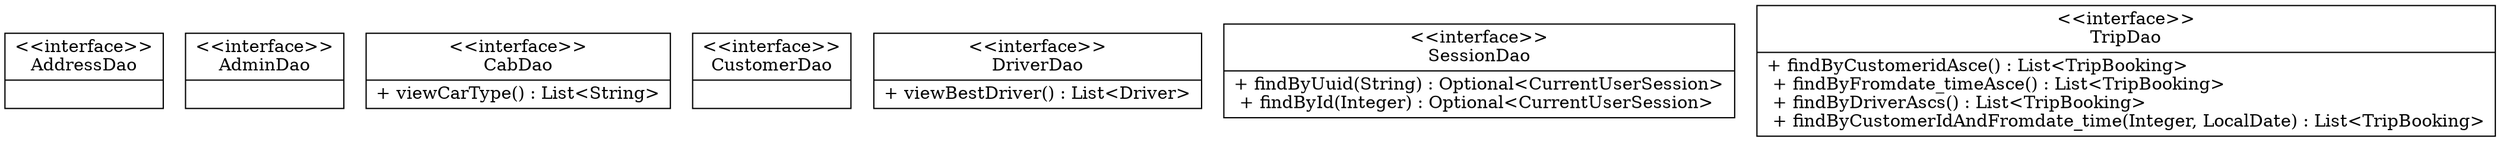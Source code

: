 digraph "package" {

splines  = ortho;
fontname = "Inconsolata";

node [colorscheme = ylgnbu4];
edge [colorscheme = dark28, dir = both];

AddressDao  [shape = record, pos = "1.681,0.583!"     , label = "{ \<\<interface\>\>\nAddressDao |  }"];
AdminDao    [shape = record, pos = "4.250,0.583!"     , label = "{ \<\<interface\>\>\nAdminDao |  }"];
CabDao      [shape = record, pos = "2.764,1.944!"     , label = "{ \<\<interface\>\>\nCabDao | + viewCarType() : List\<String\>\l }"];
CustomerDao [shape = record, pos = "-1.056,0.583!"    , label = "{ \<\<interface\>\>\nCustomerDao |  }"];
DriverDao   [shape = record, pos = "-1.056,1.944!"    , label = "{ \<\<interface\>\>\nDriverDao | + viewBestDriver() : List\<Driver\>\l }"];
SessionDao  [shape = record, pos = "-1.056,3.611!"    , label = "{ \<\<interface\>\>\nSessionDao | + findByUuid(String) : Optional\<CurrentUserSession\>\l + findById(Integer) : Optional\<CurrentUserSession\>\l }"];
TripDao     [shape = record, pos = "-1.056,5.889!"    , label = "{ \<\<interface\>\>\nTripDao | + findByCustomeridAsce() : List\<TripBooking\>\l + findByFromdate_timeAsce() : List\<TripBooking\>\l + findByDriverAscs() : List\<TripBooking\>\l + findByCustomerIdAndFromdate_time(Integer, LocalDate) : List\<TripBooking\>\l }"];


}
